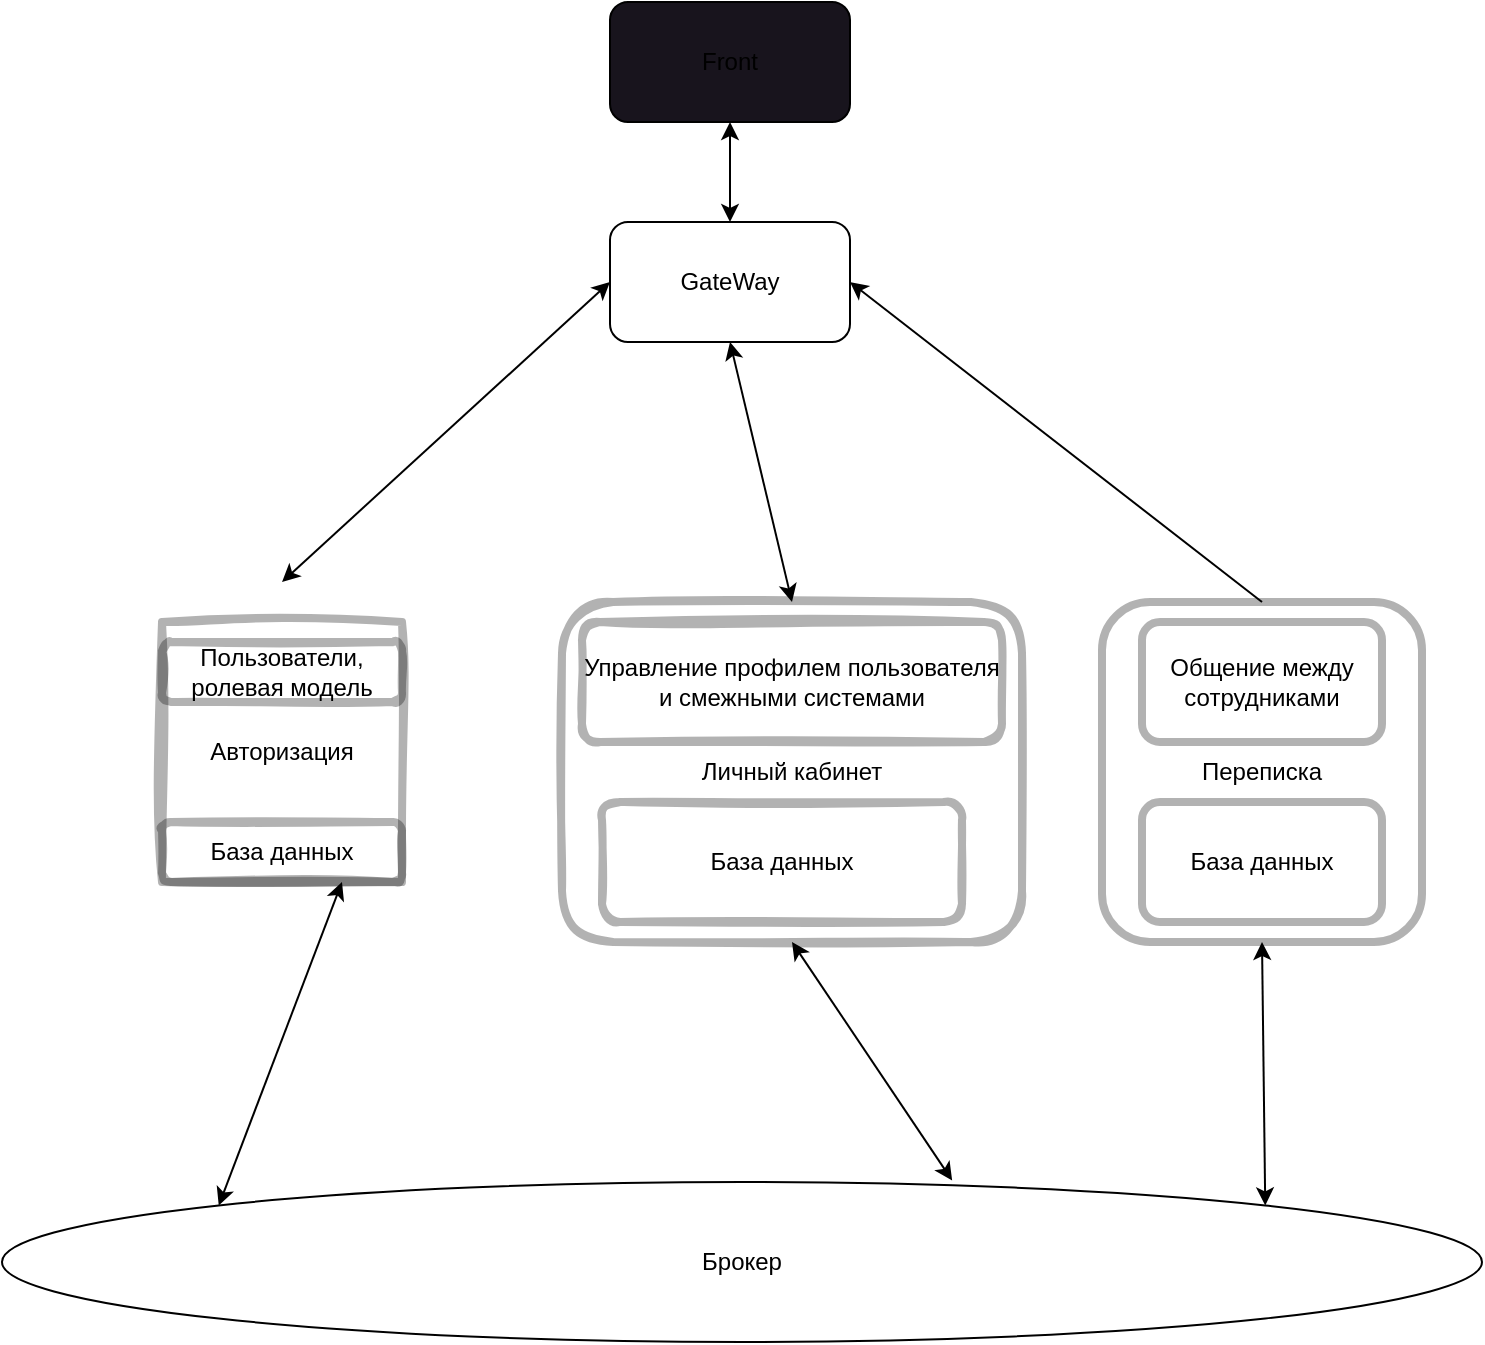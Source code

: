 <mxfile version="24.5.3" type="device">
  <diagram name="Страница — 1" id="H5T7A1vWchafERDFFGWC">
    <mxGraphModel dx="1050" dy="629" grid="1" gridSize="10" guides="1" tooltips="1" connect="1" arrows="1" fold="1" page="1" pageScale="1" pageWidth="827" pageHeight="1169" math="0" shadow="0">
      <root>
        <mxCell id="0" />
        <mxCell id="1" parent="0" />
        <mxCell id="2" value="GateWay" style="rounded=1;whiteSpace=wrap;html=1;" parent="1" vertex="1">
          <mxGeometry x="354" y="120" width="120" height="60" as="geometry" />
        </mxCell>
        <mxCell id="3" value="Front" style="rounded=1;whiteSpace=wrap;html=1;fillColor=#18141D;" parent="1" vertex="1">
          <mxGeometry x="354" y="10" width="120" height="60" as="geometry" />
        </mxCell>
        <mxCell id="5" value="" style="endArrow=classic;startArrow=classic;html=1;exitX=0.5;exitY=0;exitDx=0;exitDy=0;" parent="1" source="2" target="3" edge="1">
          <mxGeometry width="50" height="50" relative="1" as="geometry">
            <mxPoint x="490" y="190" as="sourcePoint" />
            <mxPoint x="540" y="140" as="targetPoint" />
          </mxGeometry>
        </mxCell>
        <mxCell id="6" value="Брокер" style="ellipse;whiteSpace=wrap;html=1;fillColor=none;" parent="1" vertex="1">
          <mxGeometry x="50" y="600" width="740" height="80" as="geometry" />
        </mxCell>
        <mxCell id="7" value="Авторизация" style="rounded=0;whiteSpace=wrap;html=1;fillColor=none;sketch=1;curveFitting=1;jiggle=2;opacity=30;strokeWidth=4;strokeColor=#000000;" parent="1" vertex="1">
          <mxGeometry x="130" y="320" width="120" height="130" as="geometry" />
        </mxCell>
        <mxCell id="8" value="Пользователи, ролевая модель" style="rounded=1;whiteSpace=wrap;html=1;sketch=1;strokeColor=#000000;strokeWidth=4;fillColor=none;opacity=30;" parent="1" vertex="1">
          <mxGeometry x="130" y="330" width="120" height="30" as="geometry" />
        </mxCell>
        <mxCell id="10" value="База данных" style="rounded=1;whiteSpace=wrap;html=1;sketch=1;strokeColor=#000000;strokeWidth=4;fillColor=none;opacity=30;" parent="1" vertex="1">
          <mxGeometry x="130" y="420" width="120" height="30" as="geometry" />
        </mxCell>
        <mxCell id="12" value="" style="endArrow=classic;startArrow=classic;html=1;entryX=0.75;entryY=1;entryDx=0;entryDy=0;exitX=0;exitY=0;exitDx=0;exitDy=0;" parent="1" source="6" target="10" edge="1">
          <mxGeometry width="50" height="50" relative="1" as="geometry">
            <mxPoint x="150" y="560" as="sourcePoint" />
            <mxPoint x="200" y="510" as="targetPoint" />
          </mxGeometry>
        </mxCell>
        <mxCell id="13" value="" style="endArrow=classic;startArrow=classic;html=1;entryX=0;entryY=0.5;entryDx=0;entryDy=0;" parent="1" target="2" edge="1">
          <mxGeometry width="50" height="50" relative="1" as="geometry">
            <mxPoint x="190" y="300" as="sourcePoint" />
            <mxPoint x="430" y="310" as="targetPoint" />
          </mxGeometry>
        </mxCell>
        <mxCell id="14" value="Личный кабинет" style="rounded=1;whiteSpace=wrap;html=1;sketch=1;strokeColor=#000000;strokeWidth=4;fillColor=none;opacity=30;" parent="1" vertex="1">
          <mxGeometry x="330" y="310" width="230" height="170" as="geometry" />
        </mxCell>
        <mxCell id="15" value="Управление профилем пользователя и смежными системами" style="rounded=1;whiteSpace=wrap;html=1;sketch=1;strokeColor=#000000;strokeWidth=4;fillColor=none;opacity=30;" parent="1" vertex="1">
          <mxGeometry x="340" y="320" width="210" height="60" as="geometry" />
        </mxCell>
        <mxCell id="16" value="База данных" style="rounded=1;whiteSpace=wrap;html=1;sketch=1;strokeColor=#000000;strokeWidth=4;fillColor=none;opacity=30;" parent="1" vertex="1">
          <mxGeometry x="350" y="410" width="180" height="60" as="geometry" />
        </mxCell>
        <mxCell id="17" value="" style="endArrow=classic;startArrow=classic;html=1;exitX=0.5;exitY=0;exitDx=0;exitDy=0;entryX=0.5;entryY=1;entryDx=0;entryDy=0;" parent="1" source="14" target="2" edge="1">
          <mxGeometry width="50" height="50" relative="1" as="geometry">
            <mxPoint x="520" y="260" as="sourcePoint" />
            <mxPoint x="570" y="210" as="targetPoint" />
          </mxGeometry>
        </mxCell>
        <mxCell id="18" value="" style="endArrow=classic;startArrow=classic;html=1;entryX=0.5;entryY=1;entryDx=0;entryDy=0;exitX=0.642;exitY=-0.01;exitDx=0;exitDy=0;exitPerimeter=0;" parent="1" source="6" target="14" edge="1">
          <mxGeometry width="50" height="50" relative="1" as="geometry">
            <mxPoint x="370" y="600" as="sourcePoint" />
            <mxPoint x="570" y="540" as="targetPoint" />
          </mxGeometry>
        </mxCell>
        <mxCell id="lQTbw5Bxh98kHqV1IfDI-18" value="Переписка" style="rounded=1;whiteSpace=wrap;html=1;opacity=30;strokeWidth=4;" vertex="1" parent="1">
          <mxGeometry x="600" y="310" width="160" height="170" as="geometry" />
        </mxCell>
        <mxCell id="lQTbw5Bxh98kHqV1IfDI-20" value="Общение между сотрудниками" style="rounded=1;whiteSpace=wrap;html=1;fillColor=none;opacity=30;strokeWidth=4;" vertex="1" parent="1">
          <mxGeometry x="620" y="320" width="120" height="60" as="geometry" />
        </mxCell>
        <mxCell id="lQTbw5Bxh98kHqV1IfDI-21" value="База данных" style="rounded=1;whiteSpace=wrap;html=1;strokeWidth=4;strokeColor=default;opacity=30;" vertex="1" parent="1">
          <mxGeometry x="620" y="410" width="120" height="60" as="geometry" />
        </mxCell>
        <mxCell id="lQTbw5Bxh98kHqV1IfDI-22" value="" style="endArrow=classic;startArrow=classic;html=1;rounded=0;exitX=1;exitY=0;exitDx=0;exitDy=0;entryX=0.5;entryY=1;entryDx=0;entryDy=0;" edge="1" parent="1" source="6" target="lQTbw5Bxh98kHqV1IfDI-18">
          <mxGeometry width="50" height="50" relative="1" as="geometry">
            <mxPoint x="610" y="560" as="sourcePoint" />
            <mxPoint x="660" y="510" as="targetPoint" />
          </mxGeometry>
        </mxCell>
        <mxCell id="lQTbw5Bxh98kHqV1IfDI-23" value="" style="endArrow=classic;html=1;rounded=0;exitX=0.5;exitY=0;exitDx=0;exitDy=0;entryX=1;entryY=0.5;entryDx=0;entryDy=0;" edge="1" parent="1" source="lQTbw5Bxh98kHqV1IfDI-18" target="2">
          <mxGeometry width="50" height="50" relative="1" as="geometry">
            <mxPoint x="640" y="270" as="sourcePoint" />
            <mxPoint x="690" y="220" as="targetPoint" />
          </mxGeometry>
        </mxCell>
      </root>
    </mxGraphModel>
  </diagram>
</mxfile>
